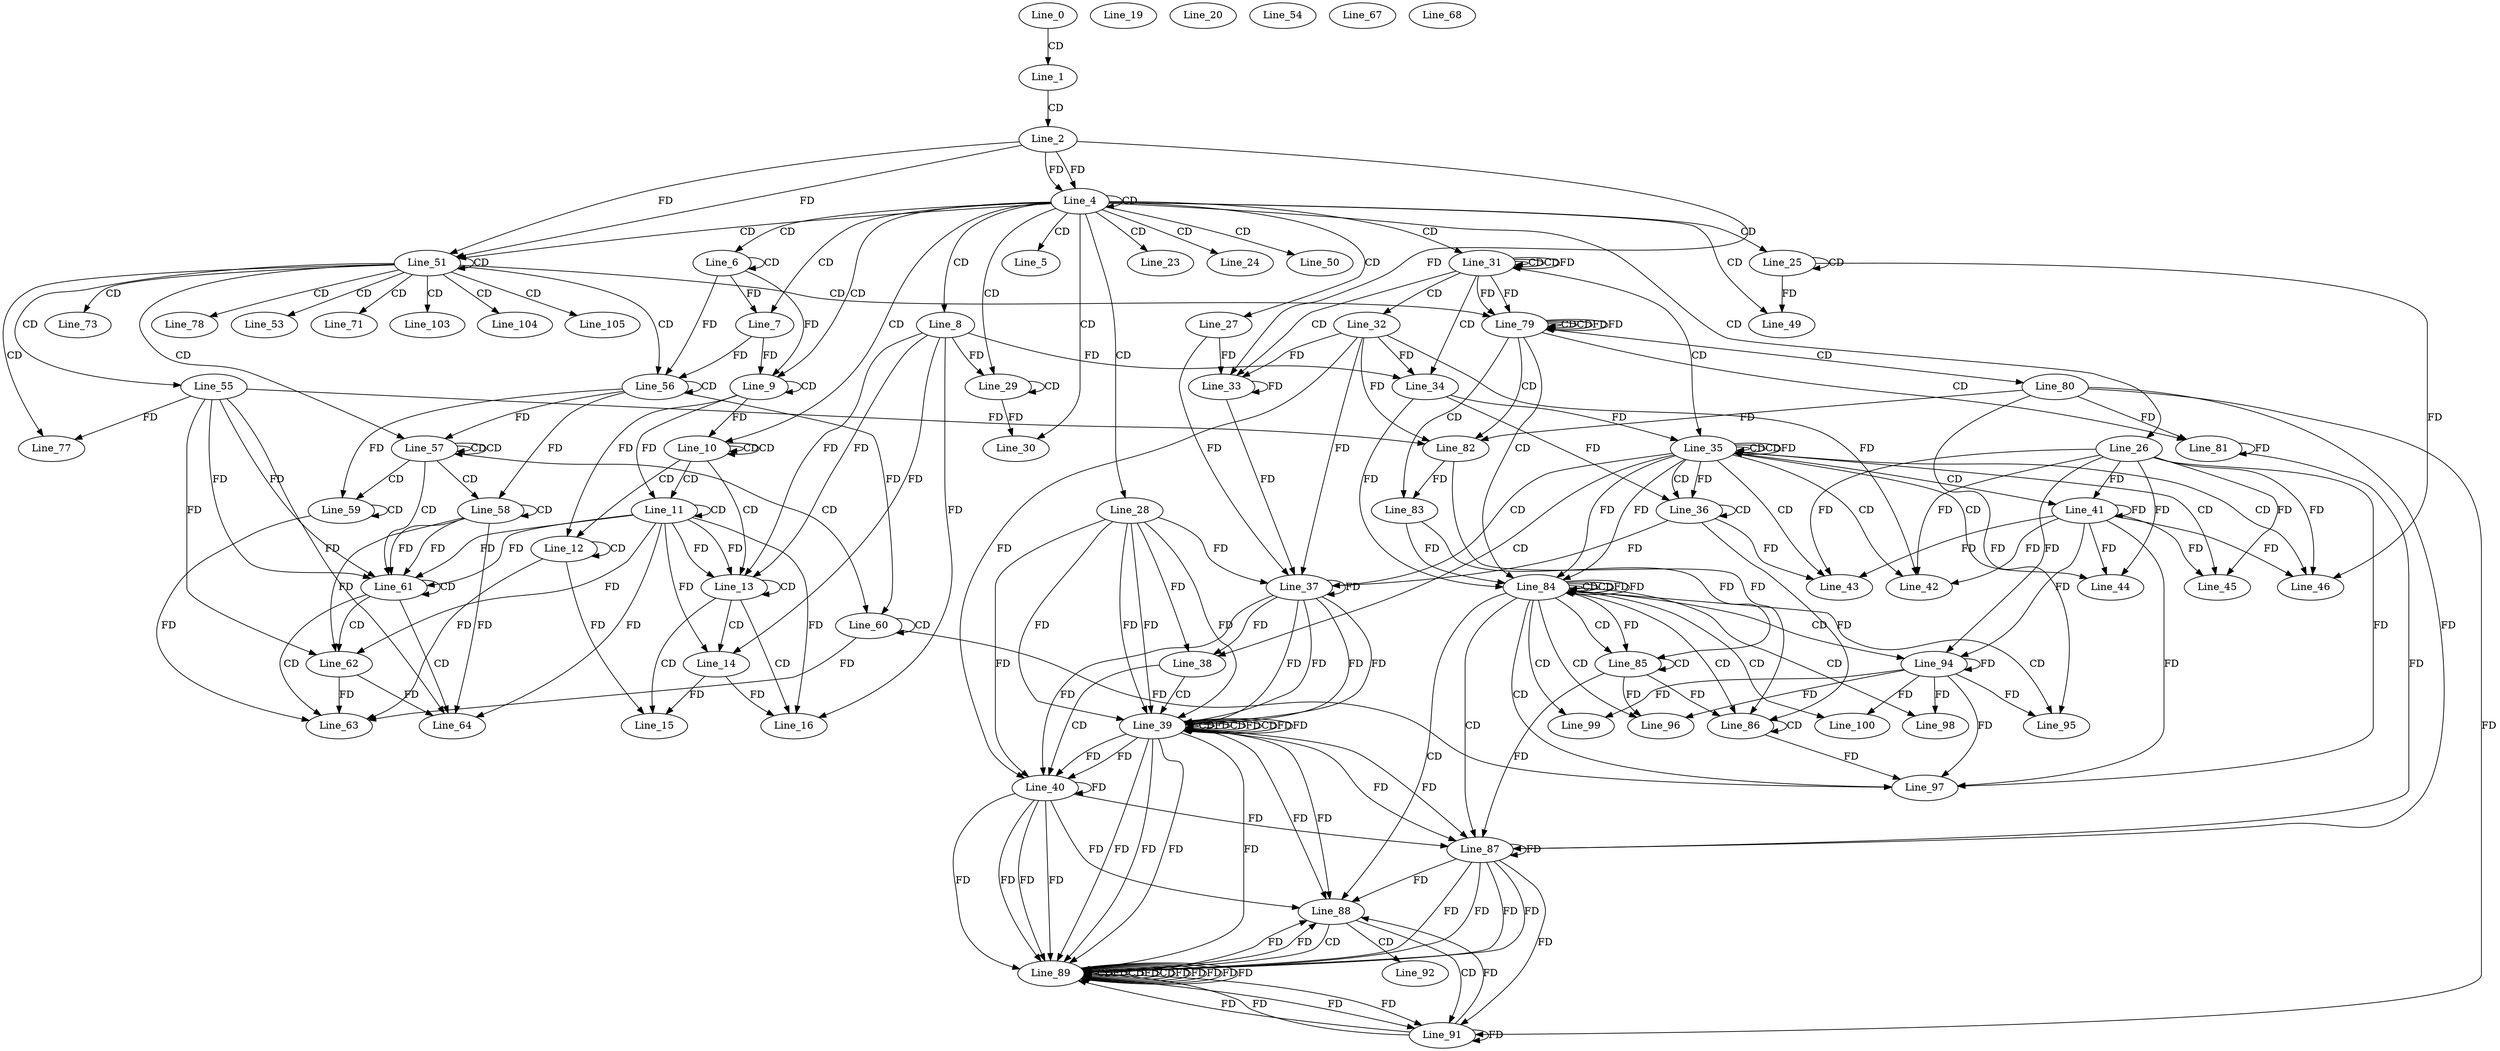 digraph G {
  Line_0;
  Line_1;
  Line_2;
  Line_4;
  Line_4;
  Line_5;
  Line_6;
  Line_6;
  Line_7;
  Line_7;
  Line_8;
  Line_9;
  Line_9;
  Line_10;
  Line_10;
  Line_11;
  Line_11;
  Line_12;
  Line_12;
  Line_13;
  Line_13;
  Line_14;
  Line_14;
  Line_15;
  Line_16;
  Line_19;
  Line_20;
  Line_23;
  Line_24;
  Line_25;
  Line_25;
  Line_26;
  Line_27;
  Line_28;
  Line_29;
  Line_29;
  Line_30;
  Line_31;
  Line_31;
  Line_31;
  Line_32;
  Line_33;
  Line_33;
  Line_34;
  Line_34;
  Line_35;
  Line_35;
  Line_35;
  Line_35;
  Line_36;
  Line_36;
  Line_37;
  Line_37;
  Line_38;
  Line_39;
  Line_39;
  Line_39;
  Line_39;
  Line_40;
  Line_40;
  Line_41;
  Line_41;
  Line_42;
  Line_43;
  Line_44;
  Line_45;
  Line_46;
  Line_49;
  Line_50;
  Line_51;
  Line_51;
  Line_53;
  Line_54;
  Line_55;
  Line_56;
  Line_56;
  Line_57;
  Line_57;
  Line_58;
  Line_58;
  Line_59;
  Line_59;
  Line_60;
  Line_60;
  Line_61;
  Line_61;
  Line_62;
  Line_62;
  Line_63;
  Line_64;
  Line_67;
  Line_68;
  Line_71;
  Line_73;
  Line_77;
  Line_78;
  Line_79;
  Line_79;
  Line_79;
  Line_80;
  Line_81;
  Line_81;
  Line_82;
  Line_82;
  Line_83;
  Line_83;
  Line_84;
  Line_84;
  Line_84;
  Line_84;
  Line_85;
  Line_85;
  Line_86;
  Line_86;
  Line_87;
  Line_87;
  Line_88;
  Line_89;
  Line_89;
  Line_89;
  Line_89;
  Line_91;
  Line_91;
  Line_92;
  Line_94;
  Line_94;
  Line_95;
  Line_96;
  Line_97;
  Line_98;
  Line_99;
  Line_100;
  Line_103;
  Line_104;
  Line_105;
  Line_0 -> Line_1 [ label="CD" ];
  Line_1 -> Line_2 [ label="CD" ];
  Line_2 -> Line_4 [ label="FD" ];
  Line_4 -> Line_4 [ label="CD" ];
  Line_2 -> Line_4 [ label="FD" ];
  Line_4 -> Line_5 [ label="CD" ];
  Line_4 -> Line_6 [ label="CD" ];
  Line_6 -> Line_6 [ label="CD" ];
  Line_4 -> Line_7 [ label="CD" ];
  Line_6 -> Line_7 [ label="FD" ];
  Line_4 -> Line_8 [ label="CD" ];
  Line_4 -> Line_9 [ label="CD" ];
  Line_9 -> Line_9 [ label="CD" ];
  Line_6 -> Line_9 [ label="FD" ];
  Line_7 -> Line_9 [ label="FD" ];
  Line_4 -> Line_10 [ label="CD" ];
  Line_10 -> Line_10 [ label="CD" ];
  Line_10 -> Line_10 [ label="CD" ];
  Line_9 -> Line_10 [ label="FD" ];
  Line_10 -> Line_11 [ label="CD" ];
  Line_11 -> Line_11 [ label="CD" ];
  Line_9 -> Line_11 [ label="FD" ];
  Line_10 -> Line_12 [ label="CD" ];
  Line_12 -> Line_12 [ label="CD" ];
  Line_9 -> Line_12 [ label="FD" ];
  Line_10 -> Line_13 [ label="CD" ];
  Line_8 -> Line_13 [ label="FD" ];
  Line_11 -> Line_13 [ label="FD" ];
  Line_13 -> Line_13 [ label="CD" ];
  Line_8 -> Line_13 [ label="FD" ];
  Line_11 -> Line_13 [ label="FD" ];
  Line_13 -> Line_14 [ label="CD" ];
  Line_8 -> Line_14 [ label="FD" ];
  Line_11 -> Line_14 [ label="FD" ];
  Line_13 -> Line_15 [ label="CD" ];
  Line_14 -> Line_15 [ label="FD" ];
  Line_12 -> Line_15 [ label="FD" ];
  Line_13 -> Line_16 [ label="CD" ];
  Line_8 -> Line_16 [ label="FD" ];
  Line_11 -> Line_16 [ label="FD" ];
  Line_14 -> Line_16 [ label="FD" ];
  Line_4 -> Line_23 [ label="CD" ];
  Line_4 -> Line_24 [ label="CD" ];
  Line_4 -> Line_25 [ label="CD" ];
  Line_25 -> Line_25 [ label="CD" ];
  Line_4 -> Line_26 [ label="CD" ];
  Line_4 -> Line_27 [ label="CD" ];
  Line_4 -> Line_28 [ label="CD" ];
  Line_4 -> Line_29 [ label="CD" ];
  Line_29 -> Line_29 [ label="CD" ];
  Line_8 -> Line_29 [ label="FD" ];
  Line_4 -> Line_30 [ label="CD" ];
  Line_29 -> Line_30 [ label="FD" ];
  Line_4 -> Line_31 [ label="CD" ];
  Line_31 -> Line_31 [ label="CD" ];
  Line_31 -> Line_31 [ label="CD" ];
  Line_31 -> Line_31 [ label="FD" ];
  Line_31 -> Line_32 [ label="CD" ];
  Line_31 -> Line_33 [ label="CD" ];
  Line_33 -> Line_33 [ label="FD" ];
  Line_27 -> Line_33 [ label="FD" ];
  Line_2 -> Line_33 [ label="FD" ];
  Line_32 -> Line_33 [ label="FD" ];
  Line_31 -> Line_34 [ label="CD" ];
  Line_8 -> Line_34 [ label="FD" ];
  Line_32 -> Line_34 [ label="FD" ];
  Line_31 -> Line_35 [ label="CD" ];
  Line_35 -> Line_35 [ label="CD" ];
  Line_35 -> Line_35 [ label="CD" ];
  Line_34 -> Line_35 [ label="FD" ];
  Line_35 -> Line_35 [ label="FD" ];
  Line_35 -> Line_36 [ label="CD" ];
  Line_36 -> Line_36 [ label="CD" ];
  Line_34 -> Line_36 [ label="FD" ];
  Line_35 -> Line_36 [ label="FD" ];
  Line_35 -> Line_37 [ label="CD" ];
  Line_37 -> Line_37 [ label="FD" ];
  Line_28 -> Line_37 [ label="FD" ];
  Line_32 -> Line_37 [ label="FD" ];
  Line_36 -> Line_37 [ label="FD" ];
  Line_33 -> Line_37 [ label="FD" ];
  Line_27 -> Line_37 [ label="FD" ];
  Line_35 -> Line_38 [ label="CD" ];
  Line_37 -> Line_38 [ label="FD" ];
  Line_28 -> Line_38 [ label="FD" ];
  Line_38 -> Line_39 [ label="CD" ];
  Line_37 -> Line_39 [ label="FD" ];
  Line_28 -> Line_39 [ label="FD" ];
  Line_39 -> Line_39 [ label="CD" ];
  Line_37 -> Line_39 [ label="FD" ];
  Line_39 -> Line_39 [ label="FD" ];
  Line_28 -> Line_39 [ label="FD" ];
  Line_39 -> Line_39 [ label="CD" ];
  Line_37 -> Line_39 [ label="FD" ];
  Line_39 -> Line_39 [ label="FD" ];
  Line_28 -> Line_39 [ label="FD" ];
  Line_39 -> Line_39 [ label="CD" ];
  Line_37 -> Line_39 [ label="FD" ];
  Line_39 -> Line_39 [ label="FD" ];
  Line_39 -> Line_39 [ label="FD" ];
  Line_28 -> Line_39 [ label="FD" ];
  Line_38 -> Line_40 [ label="CD" ];
  Line_37 -> Line_40 [ label="FD" ];
  Line_39 -> Line_40 [ label="FD" ];
  Line_39 -> Line_40 [ label="FD" ];
  Line_40 -> Line_40 [ label="FD" ];
  Line_28 -> Line_40 [ label="FD" ];
  Line_32 -> Line_40 [ label="FD" ];
  Line_35 -> Line_41 [ label="CD" ];
  Line_41 -> Line_41 [ label="FD" ];
  Line_26 -> Line_41 [ label="FD" ];
  Line_35 -> Line_42 [ label="CD" ];
  Line_41 -> Line_42 [ label="FD" ];
  Line_26 -> Line_42 [ label="FD" ];
  Line_32 -> Line_42 [ label="FD" ];
  Line_35 -> Line_43 [ label="CD" ];
  Line_41 -> Line_43 [ label="FD" ];
  Line_26 -> Line_43 [ label="FD" ];
  Line_36 -> Line_43 [ label="FD" ];
  Line_35 -> Line_44 [ label="CD" ];
  Line_41 -> Line_44 [ label="FD" ];
  Line_26 -> Line_44 [ label="FD" ];
  Line_35 -> Line_45 [ label="CD" ];
  Line_41 -> Line_45 [ label="FD" ];
  Line_26 -> Line_45 [ label="FD" ];
  Line_35 -> Line_46 [ label="CD" ];
  Line_25 -> Line_46 [ label="FD" ];
  Line_41 -> Line_46 [ label="FD" ];
  Line_26 -> Line_46 [ label="FD" ];
  Line_4 -> Line_49 [ label="CD" ];
  Line_25 -> Line_49 [ label="FD" ];
  Line_4 -> Line_50 [ label="CD" ];
  Line_4 -> Line_51 [ label="CD" ];
  Line_2 -> Line_51 [ label="FD" ];
  Line_51 -> Line_51 [ label="CD" ];
  Line_2 -> Line_51 [ label="FD" ];
  Line_51 -> Line_53 [ label="CD" ];
  Line_51 -> Line_55 [ label="CD" ];
  Line_51 -> Line_56 [ label="CD" ];
  Line_56 -> Line_56 [ label="CD" ];
  Line_6 -> Line_56 [ label="FD" ];
  Line_7 -> Line_56 [ label="FD" ];
  Line_51 -> Line_57 [ label="CD" ];
  Line_57 -> Line_57 [ label="CD" ];
  Line_57 -> Line_57 [ label="CD" ];
  Line_56 -> Line_57 [ label="FD" ];
  Line_57 -> Line_58 [ label="CD" ];
  Line_58 -> Line_58 [ label="CD" ];
  Line_56 -> Line_58 [ label="FD" ];
  Line_57 -> Line_59 [ label="CD" ];
  Line_59 -> Line_59 [ label="CD" ];
  Line_56 -> Line_59 [ label="FD" ];
  Line_57 -> Line_60 [ label="CD" ];
  Line_60 -> Line_60 [ label="CD" ];
  Line_56 -> Line_60 [ label="FD" ];
  Line_57 -> Line_61 [ label="CD" ];
  Line_55 -> Line_61 [ label="FD" ];
  Line_58 -> Line_61 [ label="FD" ];
  Line_11 -> Line_61 [ label="FD" ];
  Line_61 -> Line_61 [ label="CD" ];
  Line_55 -> Line_61 [ label="FD" ];
  Line_58 -> Line_61 [ label="FD" ];
  Line_11 -> Line_61 [ label="FD" ];
  Line_61 -> Line_62 [ label="CD" ];
  Line_55 -> Line_62 [ label="FD" ];
  Line_58 -> Line_62 [ label="FD" ];
  Line_11 -> Line_62 [ label="FD" ];
  Line_61 -> Line_63 [ label="CD" ];
  Line_62 -> Line_63 [ label="FD" ];
  Line_59 -> Line_63 [ label="FD" ];
  Line_12 -> Line_63 [ label="FD" ];
  Line_60 -> Line_63 [ label="FD" ];
  Line_61 -> Line_64 [ label="CD" ];
  Line_55 -> Line_64 [ label="FD" ];
  Line_58 -> Line_64 [ label="FD" ];
  Line_11 -> Line_64 [ label="FD" ];
  Line_62 -> Line_64 [ label="FD" ];
  Line_51 -> Line_71 [ label="CD" ];
  Line_51 -> Line_73 [ label="CD" ];
  Line_51 -> Line_77 [ label="CD" ];
  Line_55 -> Line_77 [ label="FD" ];
  Line_51 -> Line_78 [ label="CD" ];
  Line_51 -> Line_79 [ label="CD" ];
  Line_79 -> Line_79 [ label="CD" ];
  Line_31 -> Line_79 [ label="FD" ];
  Line_79 -> Line_79 [ label="CD" ];
  Line_79 -> Line_79 [ label="FD" ];
  Line_31 -> Line_79 [ label="FD" ];
  Line_79 -> Line_80 [ label="CD" ];
  Line_79 -> Line_81 [ label="CD" ];
  Line_81 -> Line_81 [ label="FD" ];
  Line_80 -> Line_81 [ label="FD" ];
  Line_79 -> Line_82 [ label="CD" ];
  Line_55 -> Line_82 [ label="FD" ];
  Line_80 -> Line_82 [ label="FD" ];
  Line_32 -> Line_82 [ label="FD" ];
  Line_79 -> Line_83 [ label="CD" ];
  Line_82 -> Line_83 [ label="FD" ];
  Line_79 -> Line_84 [ label="CD" ];
  Line_84 -> Line_84 [ label="CD" ];
  Line_35 -> Line_84 [ label="FD" ];
  Line_83 -> Line_84 [ label="FD" ];
  Line_34 -> Line_84 [ label="FD" ];
  Line_84 -> Line_84 [ label="CD" ];
  Line_84 -> Line_84 [ label="FD" ];
  Line_35 -> Line_84 [ label="FD" ];
  Line_84 -> Line_85 [ label="CD" ];
  Line_85 -> Line_85 [ label="CD" ];
  Line_83 -> Line_85 [ label="FD" ];
  Line_84 -> Line_85 [ label="FD" ];
  Line_84 -> Line_86 [ label="CD" ];
  Line_86 -> Line_86 [ label="CD" ];
  Line_82 -> Line_86 [ label="FD" ];
  Line_85 -> Line_86 [ label="FD" ];
  Line_36 -> Line_86 [ label="FD" ];
  Line_84 -> Line_87 [ label="CD" ];
  Line_87 -> Line_87 [ label="FD" ];
  Line_39 -> Line_87 [ label="FD" ];
  Line_39 -> Line_87 [ label="FD" ];
  Line_40 -> Line_87 [ label="FD" ];
  Line_80 -> Line_87 [ label="FD" ];
  Line_85 -> Line_87 [ label="FD" ];
  Line_81 -> Line_87 [ label="FD" ];
  Line_84 -> Line_88 [ label="CD" ];
  Line_87 -> Line_88 [ label="FD" ];
  Line_39 -> Line_88 [ label="FD" ];
  Line_39 -> Line_88 [ label="FD" ];
  Line_40 -> Line_88 [ label="FD" ];
  Line_88 -> Line_89 [ label="CD" ];
  Line_87 -> Line_89 [ label="FD" ];
  Line_39 -> Line_89 [ label="FD" ];
  Line_39 -> Line_89 [ label="FD" ];
  Line_40 -> Line_89 [ label="FD" ];
  Line_89 -> Line_89 [ label="CD" ];
  Line_87 -> Line_89 [ label="FD" ];
  Line_89 -> Line_89 [ label="FD" ];
  Line_39 -> Line_89 [ label="FD" ];
  Line_40 -> Line_89 [ label="FD" ];
  Line_89 -> Line_89 [ label="CD" ];
  Line_87 -> Line_89 [ label="FD" ];
  Line_89 -> Line_89 [ label="FD" ];
  Line_39 -> Line_89 [ label="FD" ];
  Line_40 -> Line_89 [ label="FD" ];
  Line_89 -> Line_89 [ label="CD" ];
  Line_87 -> Line_89 [ label="FD" ];
  Line_89 -> Line_89 [ label="FD" ];
  Line_89 -> Line_89 [ label="FD" ];
  Line_40 -> Line_89 [ label="FD" ];
  Line_88 -> Line_91 [ label="CD" ];
  Line_87 -> Line_91 [ label="FD" ];
  Line_89 -> Line_91 [ label="FD" ];
  Line_89 -> Line_91 [ label="FD" ];
  Line_91 -> Line_91 [ label="FD" ];
  Line_80 -> Line_91 [ label="FD" ];
  Line_88 -> Line_92 [ label="CD" ];
  Line_84 -> Line_94 [ label="CD" ];
  Line_94 -> Line_94 [ label="FD" ];
  Line_41 -> Line_94 [ label="FD" ];
  Line_26 -> Line_94 [ label="FD" ];
  Line_84 -> Line_95 [ label="CD" ];
  Line_94 -> Line_95 [ label="FD" ];
  Line_80 -> Line_95 [ label="FD" ];
  Line_84 -> Line_96 [ label="CD" ];
  Line_94 -> Line_96 [ label="FD" ];
  Line_85 -> Line_96 [ label="FD" ];
  Line_84 -> Line_97 [ label="CD" ];
  Line_94 -> Line_97 [ label="FD" ];
  Line_41 -> Line_97 [ label="FD" ];
  Line_26 -> Line_97 [ label="FD" ];
  Line_86 -> Line_97 [ label="FD" ];
  Line_60 -> Line_97 [ label="FD" ];
  Line_84 -> Line_98 [ label="CD" ];
  Line_94 -> Line_98 [ label="FD" ];
  Line_84 -> Line_99 [ label="CD" ];
  Line_94 -> Line_99 [ label="FD" ];
  Line_84 -> Line_100 [ label="CD" ];
  Line_94 -> Line_100 [ label="FD" ];
  Line_51 -> Line_103 [ label="CD" ];
  Line_51 -> Line_104 [ label="CD" ];
  Line_51 -> Line_105 [ label="CD" ];
  Line_79 -> Line_79 [ label="FD" ];
  Line_84 -> Line_84 [ label="FD" ];
  Line_89 -> Line_88 [ label="FD" ];
  Line_89 -> Line_88 [ label="FD" ];
  Line_91 -> Line_88 [ label="FD" ];
  Line_89 -> Line_89 [ label="FD" ];
  Line_89 -> Line_89 [ label="FD" ];
  Line_91 -> Line_89 [ label="FD" ];
  Line_89 -> Line_89 [ label="FD" ];
  Line_91 -> Line_89 [ label="FD" ];
}
